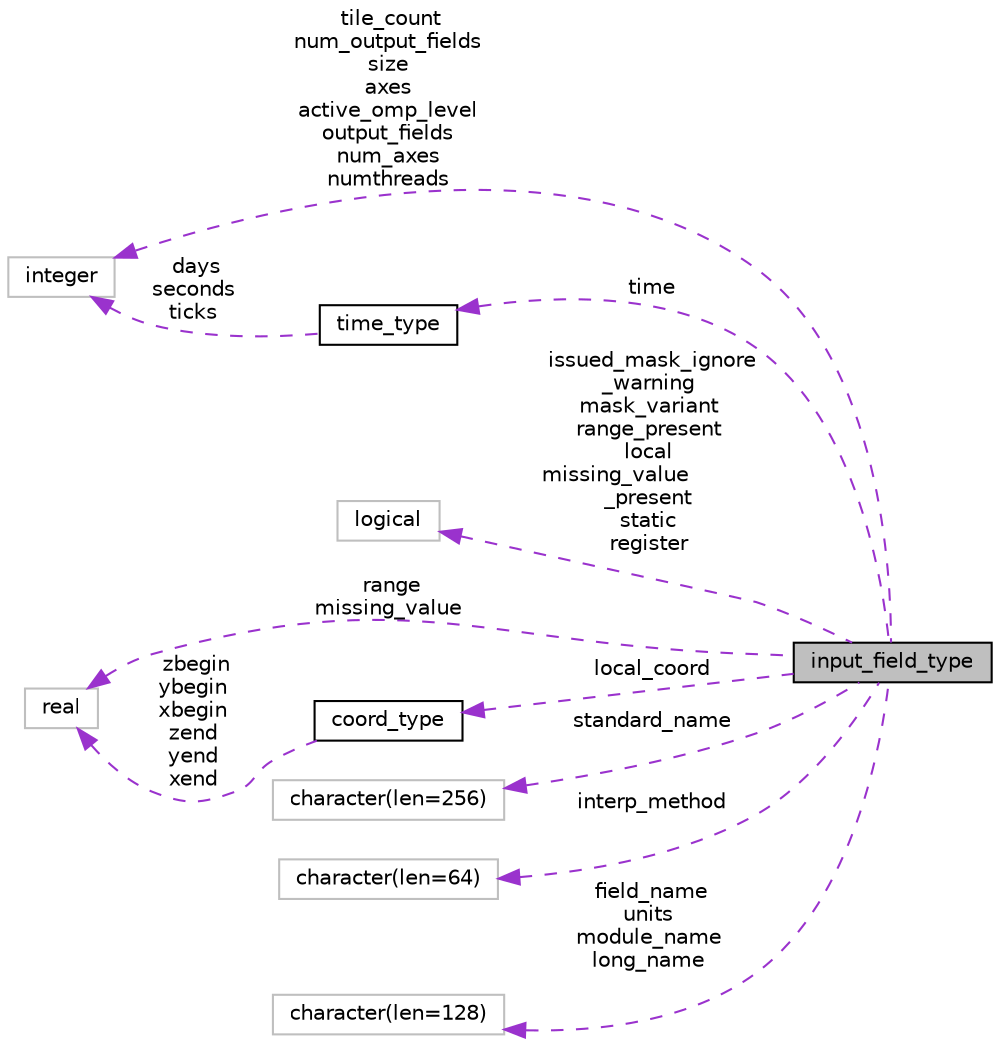 digraph "input_field_type"
{
 // INTERACTIVE_SVG=YES
 // LATEX_PDF_SIZE
  edge [fontname="Helvetica",fontsize="10",labelfontname="Helvetica",labelfontsize="10"];
  node [fontname="Helvetica",fontsize="10",shape=record];
  rankdir="LR";
  Node1 [label="input_field_type",height=0.2,width=0.4,color="black", fillcolor="grey75", style="filled", fontcolor="black",tooltip="Type to hold the input field description."];
  Node2 -> Node1 [dir="back",color="darkorchid3",fontsize="10",style="dashed",label=" time" ,fontname="Helvetica"];
  Node2 [label="time_type",height=0.2,width=0.4,color="black", fillcolor="white", style="filled",URL="$group__time__manager__mod.html#structtime__manager__mod_1_1time__type",tooltip="Type to represent amounts of time. Implemented as seconds and days to allow for larger intervals."];
  Node3 -> Node2 [dir="back",color="darkorchid3",fontsize="10",style="dashed",label=" days\nseconds\nticks" ,fontname="Helvetica"];
  Node3 [label="integer",height=0.2,width=0.4,color="grey75", fillcolor="white", style="filled",tooltip=" "];
  Node4 -> Node1 [dir="back",color="darkorchid3",fontsize="10",style="dashed",label=" issued_mask_ignore\l_warning\nmask_variant\nrange_present\nlocal\nmissing_value\l_present\nstatic\nregister" ,fontname="Helvetica"];
  Node4 [label="logical",height=0.2,width=0.4,color="grey75", fillcolor="white", style="filled",tooltip=" "];
  Node5 -> Node1 [dir="back",color="darkorchid3",fontsize="10",style="dashed",label=" local_coord" ,fontname="Helvetica"];
  Node5 [label="coord_type",height=0.2,width=0.4,color="black", fillcolor="white", style="filled",URL="$group__diag__data__mod.html#structdiag__data__mod_1_1coord__type",tooltip="Define the region for field output."];
  Node6 -> Node5 [dir="back",color="darkorchid3",fontsize="10",style="dashed",label=" zbegin\nybegin\nxbegin\nzend\nyend\nxend" ,fontname="Helvetica"];
  Node6 [label="real",height=0.2,width=0.4,color="grey75", fillcolor="white", style="filled",tooltip=" "];
  Node7 -> Node1 [dir="back",color="darkorchid3",fontsize="10",style="dashed",label=" standard_name" ,fontname="Helvetica"];
  Node7 [label="character(len=256)",height=0.2,width=0.4,color="grey75", fillcolor="white", style="filled",tooltip=" "];
  Node8 -> Node1 [dir="back",color="darkorchid3",fontsize="10",style="dashed",label=" interp_method" ,fontname="Helvetica"];
  Node8 [label="character(len=64)",height=0.2,width=0.4,color="grey75", fillcolor="white", style="filled",tooltip=" "];
  Node9 -> Node1 [dir="back",color="darkorchid3",fontsize="10",style="dashed",label=" field_name\nunits\nmodule_name\nlong_name" ,fontname="Helvetica"];
  Node9 [label="character(len=128)",height=0.2,width=0.4,color="grey75", fillcolor="white", style="filled",tooltip=" "];
  Node6 -> Node1 [dir="back",color="darkorchid3",fontsize="10",style="dashed",label=" range\nmissing_value" ,fontname="Helvetica"];
  Node3 -> Node1 [dir="back",color="darkorchid3",fontsize="10",style="dashed",label=" tile_count\nnum_output_fields\nsize\naxes\nactive_omp_level\noutput_fields\nnum_axes\nnumthreads" ,fontname="Helvetica"];
}
